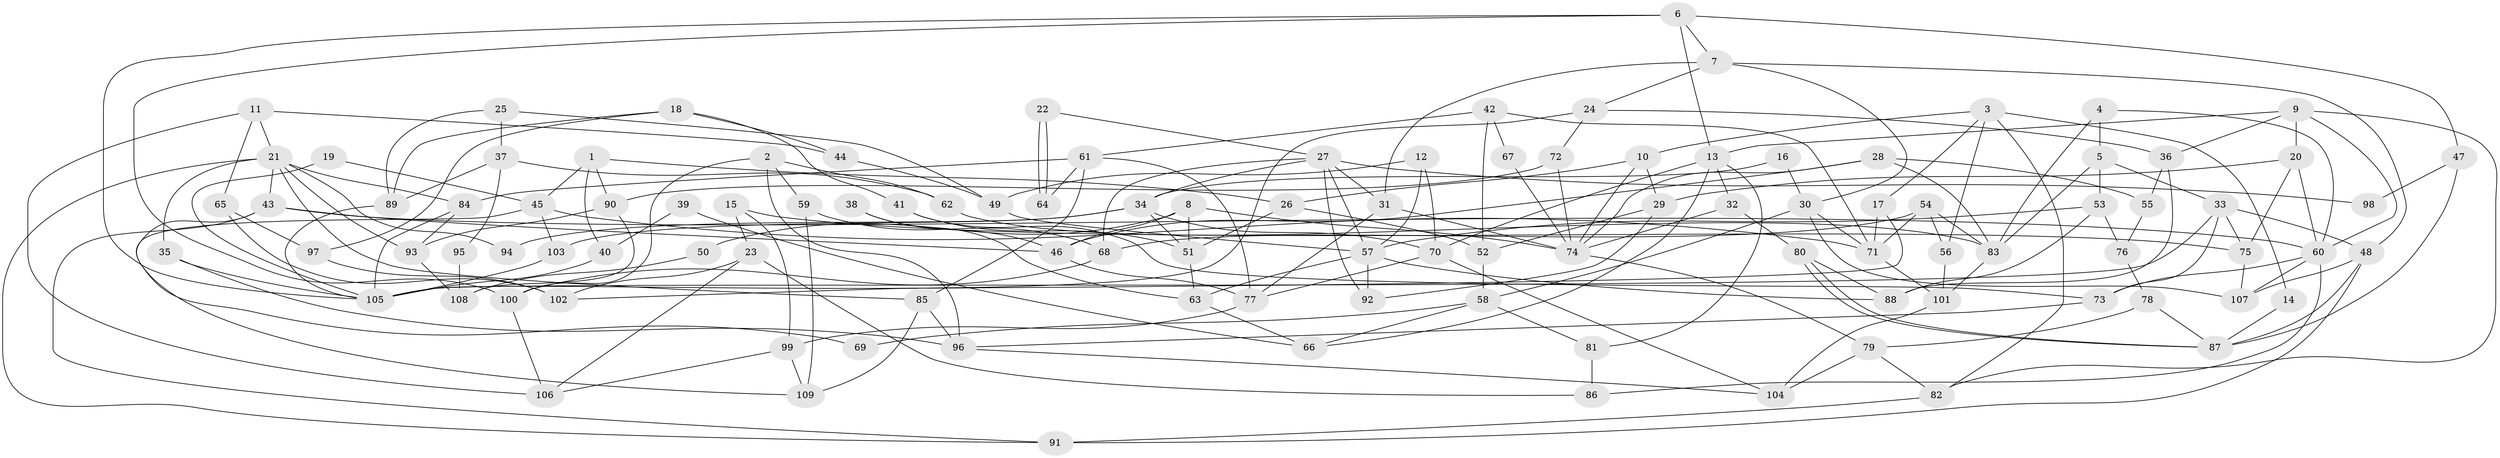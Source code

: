 // coarse degree distribution, {7: 0.12727272727272726, 8: 0.05454545454545454, 13: 0.01818181818181818, 15: 0.01818181818181818, 14: 0.01818181818181818, 6: 0.10909090909090909, 2: 0.12727272727272726, 3: 0.18181818181818182, 4: 0.18181818181818182, 11: 0.01818181818181818, 1: 0.01818181818181818, 5: 0.12727272727272726}
// Generated by graph-tools (version 1.1) at 2025/50/03/04/25 22:50:51]
// undirected, 109 vertices, 218 edges
graph export_dot {
  node [color=gray90,style=filled];
  1;
  2;
  3;
  4;
  5;
  6;
  7;
  8;
  9;
  10;
  11;
  12;
  13;
  14;
  15;
  16;
  17;
  18;
  19;
  20;
  21;
  22;
  23;
  24;
  25;
  26;
  27;
  28;
  29;
  30;
  31;
  32;
  33;
  34;
  35;
  36;
  37;
  38;
  39;
  40;
  41;
  42;
  43;
  44;
  45;
  46;
  47;
  48;
  49;
  50;
  51;
  52;
  53;
  54;
  55;
  56;
  57;
  58;
  59;
  60;
  61;
  62;
  63;
  64;
  65;
  66;
  67;
  68;
  69;
  70;
  71;
  72;
  73;
  74;
  75;
  76;
  77;
  78;
  79;
  80;
  81;
  82;
  83;
  84;
  85;
  86;
  87;
  88;
  89;
  90;
  91;
  92;
  93;
  94;
  95;
  96;
  97;
  98;
  99;
  100;
  101;
  102;
  103;
  104;
  105;
  106;
  107;
  108;
  109;
  1 -- 26;
  1 -- 45;
  1 -- 40;
  1 -- 90;
  2 -- 96;
  2 -- 100;
  2 -- 59;
  2 -- 62;
  3 -- 56;
  3 -- 82;
  3 -- 10;
  3 -- 14;
  3 -- 17;
  4 -- 5;
  4 -- 83;
  4 -- 60;
  5 -- 83;
  5 -- 53;
  5 -- 33;
  6 -- 7;
  6 -- 13;
  6 -- 47;
  6 -- 100;
  6 -- 105;
  7 -- 30;
  7 -- 31;
  7 -- 24;
  7 -- 48;
  8 -- 74;
  8 -- 46;
  8 -- 50;
  8 -- 51;
  9 -- 20;
  9 -- 13;
  9 -- 36;
  9 -- 60;
  9 -- 82;
  10 -- 74;
  10 -- 26;
  10 -- 29;
  11 -- 21;
  11 -- 106;
  11 -- 44;
  11 -- 65;
  12 -- 57;
  12 -- 70;
  12 -- 49;
  13 -- 66;
  13 -- 81;
  13 -- 32;
  13 -- 70;
  14 -- 87;
  15 -- 99;
  15 -- 75;
  15 -- 23;
  16 -- 34;
  16 -- 30;
  17 -- 71;
  17 -- 102;
  18 -- 44;
  18 -- 97;
  18 -- 41;
  18 -- 89;
  19 -- 105;
  19 -- 45;
  20 -- 60;
  20 -- 75;
  20 -- 29;
  21 -- 35;
  21 -- 84;
  21 -- 43;
  21 -- 85;
  21 -- 91;
  21 -- 93;
  21 -- 94;
  22 -- 64;
  22 -- 64;
  22 -- 27;
  23 -- 106;
  23 -- 86;
  23 -- 102;
  24 -- 105;
  24 -- 36;
  24 -- 72;
  25 -- 49;
  25 -- 89;
  25 -- 37;
  26 -- 51;
  26 -- 52;
  27 -- 34;
  27 -- 57;
  27 -- 31;
  27 -- 68;
  27 -- 92;
  27 -- 98;
  28 -- 55;
  28 -- 74;
  28 -- 46;
  28 -- 83;
  29 -- 52;
  29 -- 92;
  30 -- 107;
  30 -- 71;
  30 -- 58;
  31 -- 74;
  31 -- 77;
  32 -- 74;
  32 -- 80;
  33 -- 48;
  33 -- 73;
  33 -- 75;
  33 -- 105;
  34 -- 70;
  34 -- 51;
  34 -- 94;
  34 -- 103;
  35 -- 105;
  35 -- 96;
  36 -- 55;
  36 -- 88;
  37 -- 89;
  37 -- 62;
  37 -- 95;
  38 -- 46;
  38 -- 63;
  39 -- 66;
  39 -- 40;
  40 -- 105;
  41 -- 73;
  41 -- 51;
  42 -- 52;
  42 -- 61;
  42 -- 67;
  42 -- 71;
  43 -- 60;
  43 -- 46;
  43 -- 69;
  43 -- 91;
  44 -- 49;
  45 -- 71;
  45 -- 103;
  45 -- 109;
  46 -- 77;
  47 -- 87;
  47 -- 98;
  48 -- 91;
  48 -- 87;
  48 -- 107;
  49 -- 57;
  50 -- 108;
  51 -- 63;
  52 -- 58;
  53 -- 88;
  53 -- 57;
  53 -- 76;
  54 -- 83;
  54 -- 68;
  54 -- 56;
  54 -- 71;
  55 -- 76;
  56 -- 101;
  57 -- 88;
  57 -- 92;
  57 -- 63;
  58 -- 66;
  58 -- 69;
  58 -- 81;
  59 -- 109;
  59 -- 68;
  60 -- 73;
  60 -- 86;
  60 -- 107;
  61 -- 77;
  61 -- 85;
  61 -- 64;
  61 -- 84;
  62 -- 83;
  63 -- 66;
  65 -- 102;
  65 -- 97;
  67 -- 74;
  68 -- 100;
  70 -- 77;
  70 -- 104;
  71 -- 101;
  72 -- 90;
  72 -- 74;
  73 -- 96;
  74 -- 79;
  75 -- 107;
  76 -- 78;
  77 -- 99;
  78 -- 87;
  78 -- 79;
  79 -- 82;
  79 -- 104;
  80 -- 87;
  80 -- 87;
  80 -- 88;
  81 -- 86;
  82 -- 91;
  83 -- 101;
  84 -- 105;
  84 -- 93;
  85 -- 96;
  85 -- 109;
  89 -- 105;
  90 -- 93;
  90 -- 108;
  93 -- 108;
  95 -- 108;
  96 -- 104;
  97 -- 102;
  99 -- 109;
  99 -- 106;
  100 -- 106;
  101 -- 104;
  103 -- 105;
}
